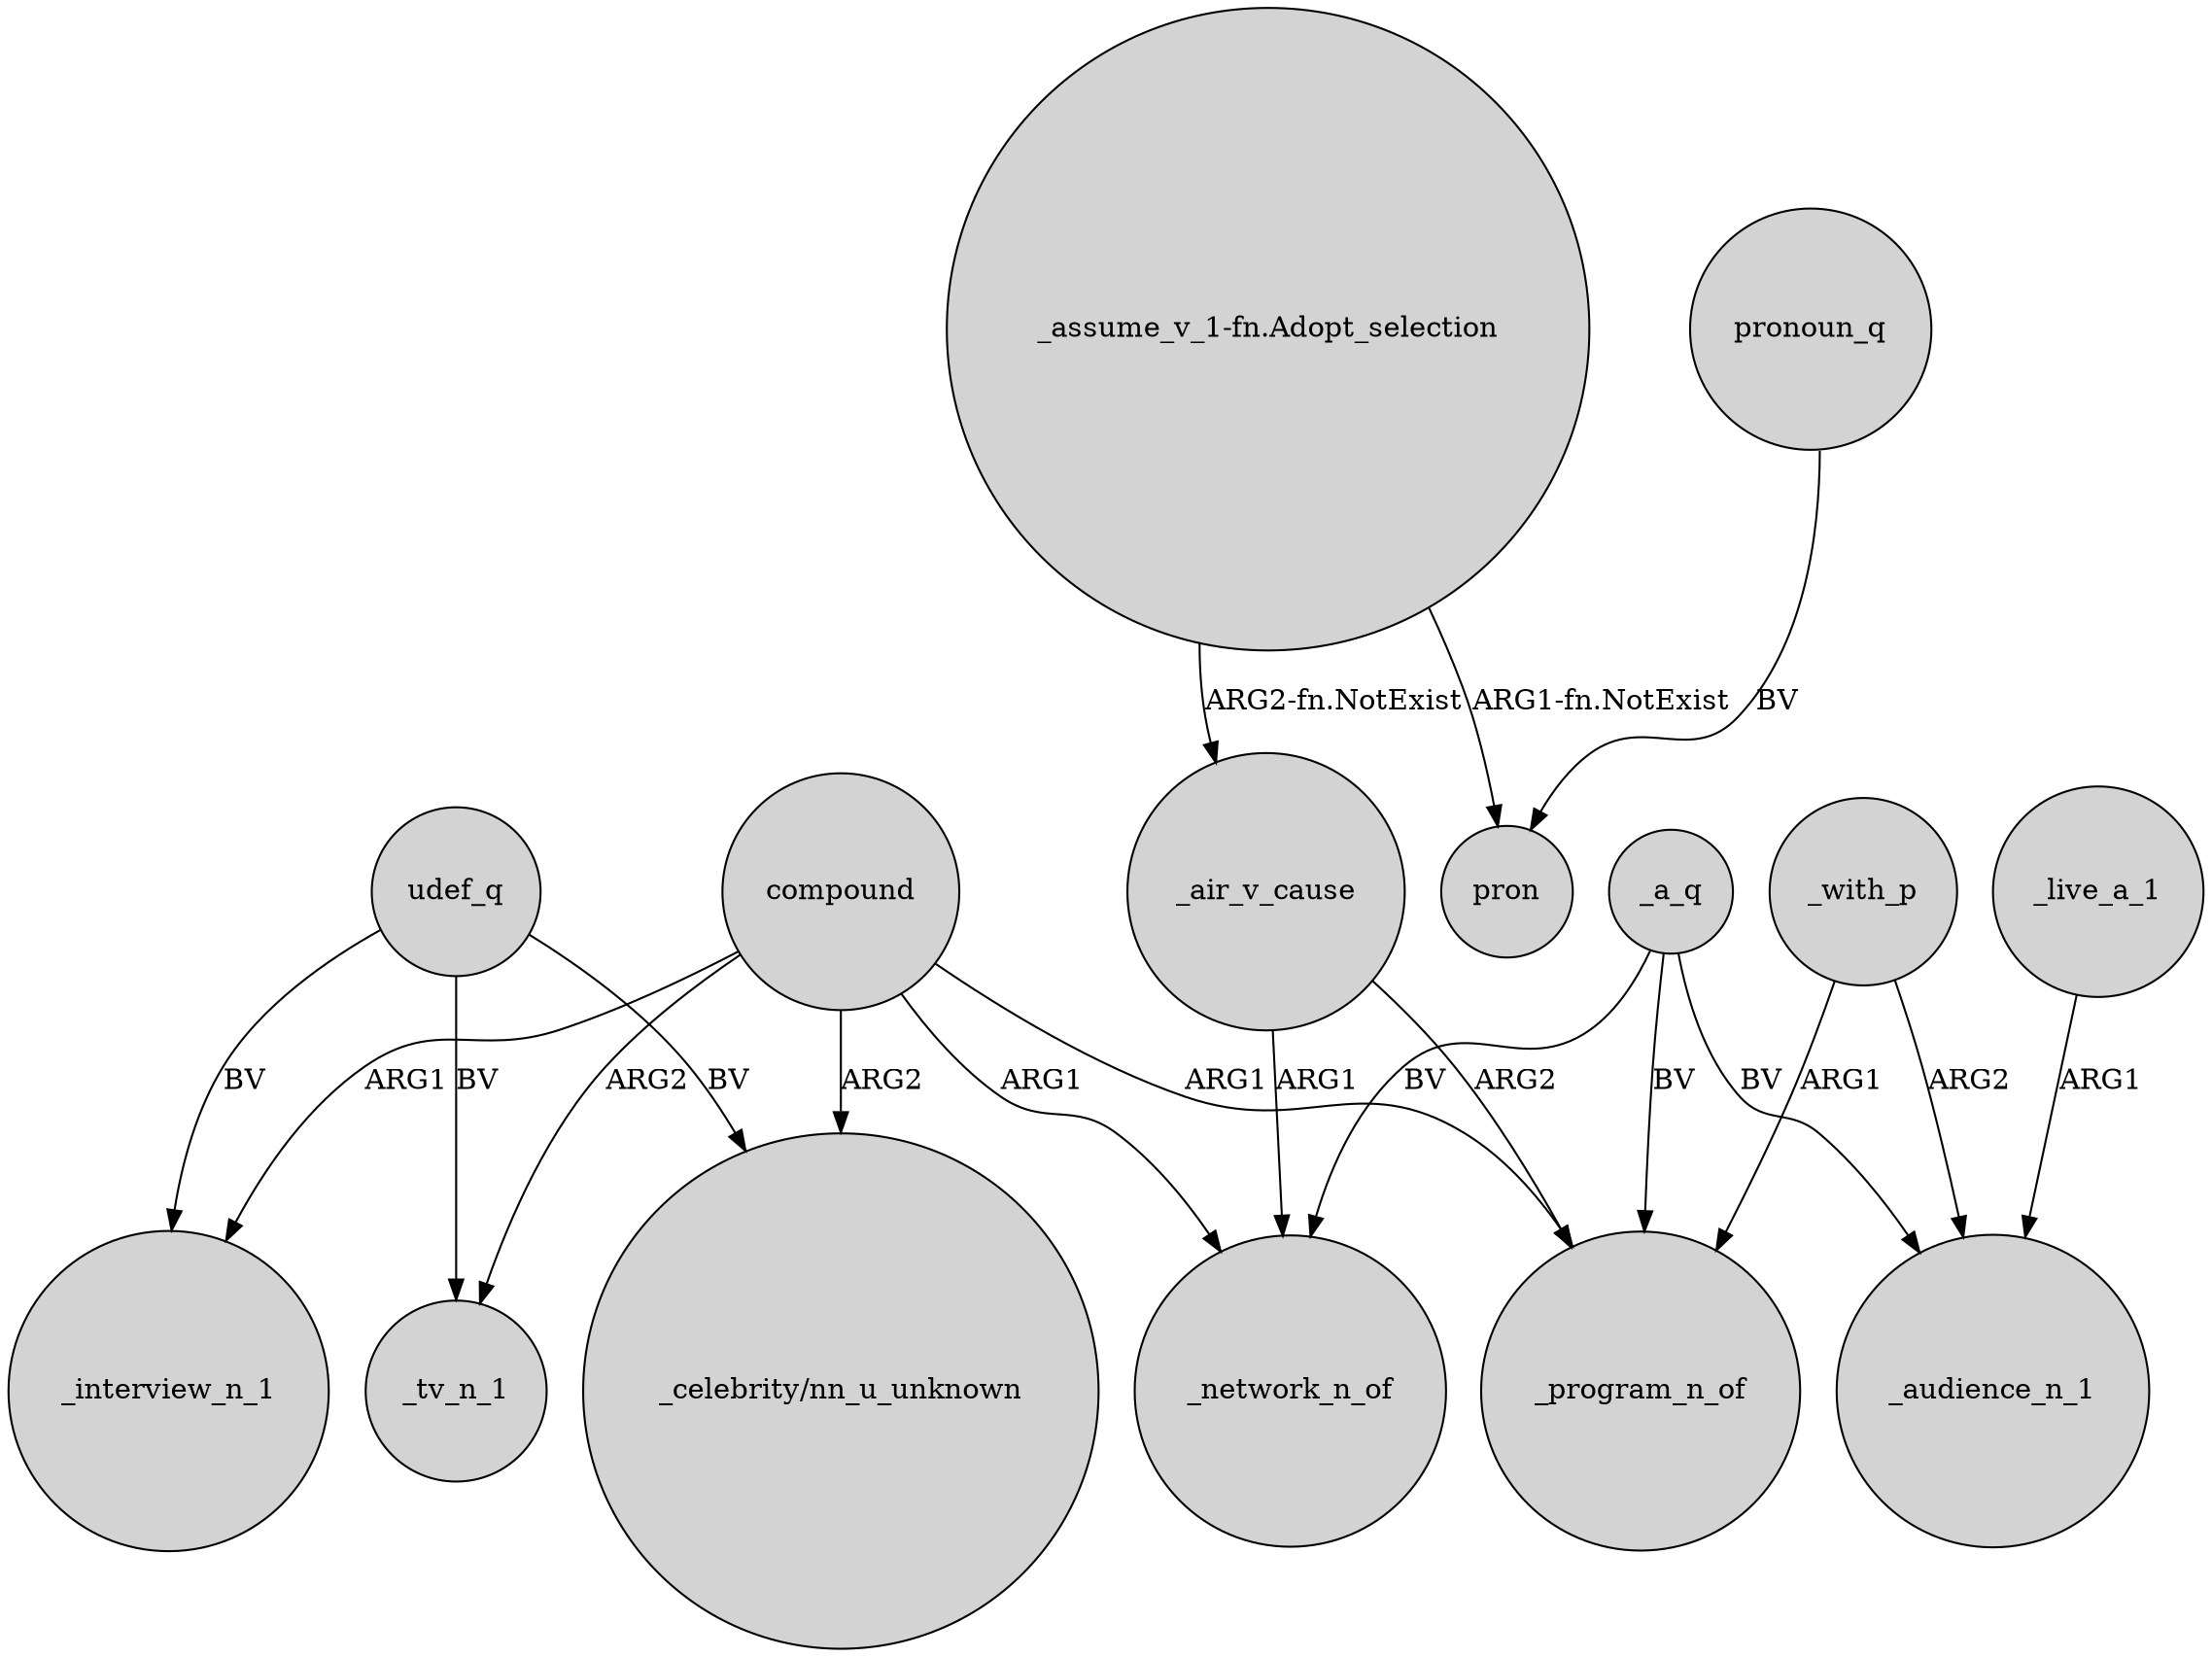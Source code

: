 digraph {
	node [shape=circle style=filled]
	"_assume_v_1-fn.Adopt_selection" -> _air_v_cause [label="ARG2-fn.NotExist"]
	compound -> "_celebrity/nn_u_unknown" [label=ARG2]
	_a_q -> _audience_n_1 [label=BV]
	compound -> _tv_n_1 [label=ARG2]
	_live_a_1 -> _audience_n_1 [label=ARG1]
	udef_q -> _tv_n_1 [label=BV]
	"_assume_v_1-fn.Adopt_selection" -> pron [label="ARG1-fn.NotExist"]
	_with_p -> _program_n_of [label=ARG1]
	_with_p -> _audience_n_1 [label=ARG2]
	_a_q -> _network_n_of [label=BV]
	compound -> _interview_n_1 [label=ARG1]
	pronoun_q -> pron [label=BV]
	_air_v_cause -> _program_n_of [label=ARG2]
	_air_v_cause -> _network_n_of [label=ARG1]
	udef_q -> "_celebrity/nn_u_unknown" [label=BV]
	_a_q -> _program_n_of [label=BV]
	compound -> _program_n_of [label=ARG1]
	compound -> _network_n_of [label=ARG1]
	udef_q -> _interview_n_1 [label=BV]
}
